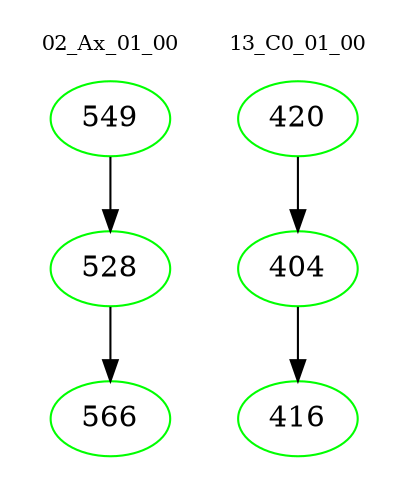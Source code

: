 digraph{
subgraph cluster_0 {
color = white
label = "02_Ax_01_00";
fontsize=10;
T0_549 [label="549", color="green"]
T0_549 -> T0_528 [color="black"]
T0_528 [label="528", color="green"]
T0_528 -> T0_566 [color="black"]
T0_566 [label="566", color="green"]
}
subgraph cluster_1 {
color = white
label = "13_C0_01_00";
fontsize=10;
T1_420 [label="420", color="green"]
T1_420 -> T1_404 [color="black"]
T1_404 [label="404", color="green"]
T1_404 -> T1_416 [color="black"]
T1_416 [label="416", color="green"]
}
}

